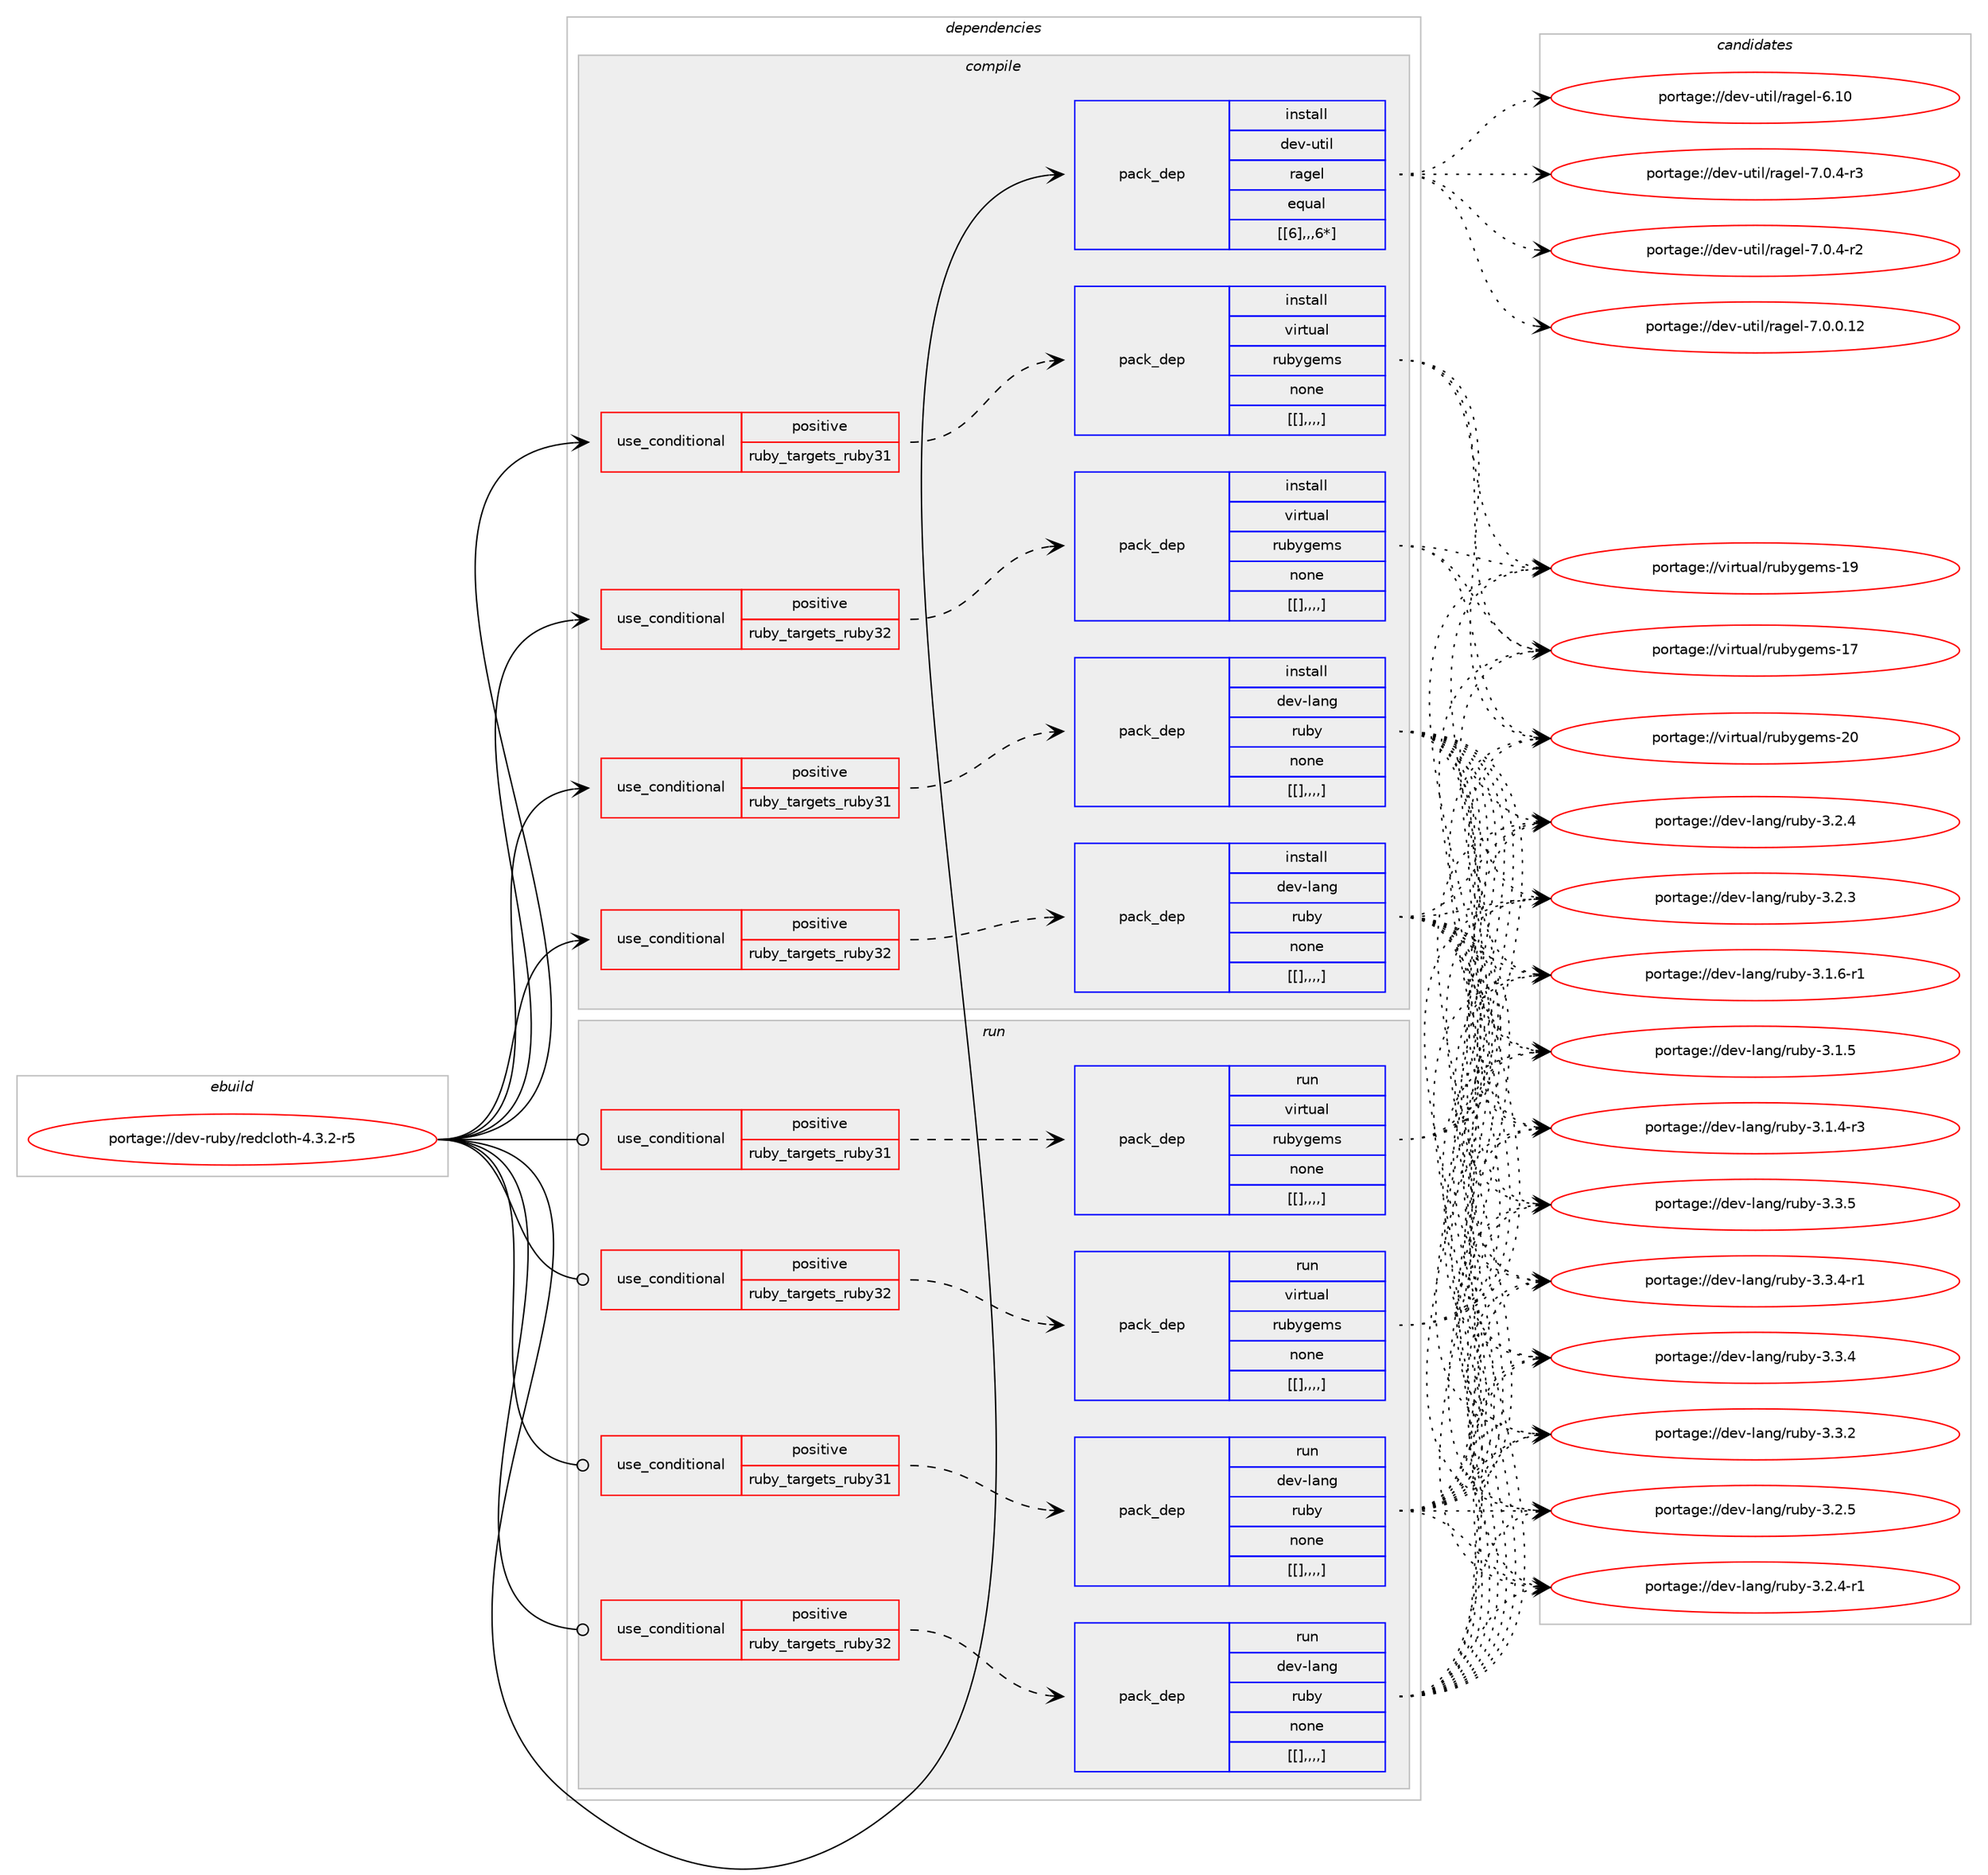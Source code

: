 digraph prolog {

# *************
# Graph options
# *************

newrank=true;
concentrate=true;
compound=true;
graph [rankdir=LR,fontname=Helvetica,fontsize=10,ranksep=1.5];#, ranksep=2.5, nodesep=0.2];
edge  [arrowhead=vee];
node  [fontname=Helvetica,fontsize=10];

# **********
# The ebuild
# **********

subgraph cluster_leftcol {
color=gray;
label=<<i>ebuild</i>>;
id [label="portage://dev-ruby/redcloth-4.3.2-r5", color=red, width=4, href="../dev-ruby/redcloth-4.3.2-r5.svg"];
}

# ****************
# The dependencies
# ****************

subgraph cluster_midcol {
color=gray;
label=<<i>dependencies</i>>;
subgraph cluster_compile {
fillcolor="#eeeeee";
style=filled;
label=<<i>compile</i>>;
subgraph cond55613 {
dependency200955 [label=<<TABLE BORDER="0" CELLBORDER="1" CELLSPACING="0" CELLPADDING="4"><TR><TD ROWSPAN="3" CELLPADDING="10">use_conditional</TD></TR><TR><TD>positive</TD></TR><TR><TD>ruby_targets_ruby31</TD></TR></TABLE>>, shape=none, color=red];
subgraph pack143992 {
dependency200956 [label=<<TABLE BORDER="0" CELLBORDER="1" CELLSPACING="0" CELLPADDING="4" WIDTH="220"><TR><TD ROWSPAN="6" CELLPADDING="30">pack_dep</TD></TR><TR><TD WIDTH="110">install</TD></TR><TR><TD>dev-lang</TD></TR><TR><TD>ruby</TD></TR><TR><TD>none</TD></TR><TR><TD>[[],,,,]</TD></TR></TABLE>>, shape=none, color=blue];
}
dependency200955:e -> dependency200956:w [weight=20,style="dashed",arrowhead="vee"];
}
id:e -> dependency200955:w [weight=20,style="solid",arrowhead="vee"];
subgraph cond55614 {
dependency200957 [label=<<TABLE BORDER="0" CELLBORDER="1" CELLSPACING="0" CELLPADDING="4"><TR><TD ROWSPAN="3" CELLPADDING="10">use_conditional</TD></TR><TR><TD>positive</TD></TR><TR><TD>ruby_targets_ruby31</TD></TR></TABLE>>, shape=none, color=red];
subgraph pack143993 {
dependency200958 [label=<<TABLE BORDER="0" CELLBORDER="1" CELLSPACING="0" CELLPADDING="4" WIDTH="220"><TR><TD ROWSPAN="6" CELLPADDING="30">pack_dep</TD></TR><TR><TD WIDTH="110">install</TD></TR><TR><TD>virtual</TD></TR><TR><TD>rubygems</TD></TR><TR><TD>none</TD></TR><TR><TD>[[],,,,]</TD></TR></TABLE>>, shape=none, color=blue];
}
dependency200957:e -> dependency200958:w [weight=20,style="dashed",arrowhead="vee"];
}
id:e -> dependency200957:w [weight=20,style="solid",arrowhead="vee"];
subgraph cond55615 {
dependency200959 [label=<<TABLE BORDER="0" CELLBORDER="1" CELLSPACING="0" CELLPADDING="4"><TR><TD ROWSPAN="3" CELLPADDING="10">use_conditional</TD></TR><TR><TD>positive</TD></TR><TR><TD>ruby_targets_ruby32</TD></TR></TABLE>>, shape=none, color=red];
subgraph pack143994 {
dependency200960 [label=<<TABLE BORDER="0" CELLBORDER="1" CELLSPACING="0" CELLPADDING="4" WIDTH="220"><TR><TD ROWSPAN="6" CELLPADDING="30">pack_dep</TD></TR><TR><TD WIDTH="110">install</TD></TR><TR><TD>dev-lang</TD></TR><TR><TD>ruby</TD></TR><TR><TD>none</TD></TR><TR><TD>[[],,,,]</TD></TR></TABLE>>, shape=none, color=blue];
}
dependency200959:e -> dependency200960:w [weight=20,style="dashed",arrowhead="vee"];
}
id:e -> dependency200959:w [weight=20,style="solid",arrowhead="vee"];
subgraph cond55616 {
dependency200961 [label=<<TABLE BORDER="0" CELLBORDER="1" CELLSPACING="0" CELLPADDING="4"><TR><TD ROWSPAN="3" CELLPADDING="10">use_conditional</TD></TR><TR><TD>positive</TD></TR><TR><TD>ruby_targets_ruby32</TD></TR></TABLE>>, shape=none, color=red];
subgraph pack143995 {
dependency200962 [label=<<TABLE BORDER="0" CELLBORDER="1" CELLSPACING="0" CELLPADDING="4" WIDTH="220"><TR><TD ROWSPAN="6" CELLPADDING="30">pack_dep</TD></TR><TR><TD WIDTH="110">install</TD></TR><TR><TD>virtual</TD></TR><TR><TD>rubygems</TD></TR><TR><TD>none</TD></TR><TR><TD>[[],,,,]</TD></TR></TABLE>>, shape=none, color=blue];
}
dependency200961:e -> dependency200962:w [weight=20,style="dashed",arrowhead="vee"];
}
id:e -> dependency200961:w [weight=20,style="solid",arrowhead="vee"];
subgraph pack143996 {
dependency200963 [label=<<TABLE BORDER="0" CELLBORDER="1" CELLSPACING="0" CELLPADDING="4" WIDTH="220"><TR><TD ROWSPAN="6" CELLPADDING="30">pack_dep</TD></TR><TR><TD WIDTH="110">install</TD></TR><TR><TD>dev-util</TD></TR><TR><TD>ragel</TD></TR><TR><TD>equal</TD></TR><TR><TD>[[6],,,6*]</TD></TR></TABLE>>, shape=none, color=blue];
}
id:e -> dependency200963:w [weight=20,style="solid",arrowhead="vee"];
}
subgraph cluster_compileandrun {
fillcolor="#eeeeee";
style=filled;
label=<<i>compile and run</i>>;
}
subgraph cluster_run {
fillcolor="#eeeeee";
style=filled;
label=<<i>run</i>>;
subgraph cond55617 {
dependency200964 [label=<<TABLE BORDER="0" CELLBORDER="1" CELLSPACING="0" CELLPADDING="4"><TR><TD ROWSPAN="3" CELLPADDING="10">use_conditional</TD></TR><TR><TD>positive</TD></TR><TR><TD>ruby_targets_ruby31</TD></TR></TABLE>>, shape=none, color=red];
subgraph pack143997 {
dependency200965 [label=<<TABLE BORDER="0" CELLBORDER="1" CELLSPACING="0" CELLPADDING="4" WIDTH="220"><TR><TD ROWSPAN="6" CELLPADDING="30">pack_dep</TD></TR><TR><TD WIDTH="110">run</TD></TR><TR><TD>dev-lang</TD></TR><TR><TD>ruby</TD></TR><TR><TD>none</TD></TR><TR><TD>[[],,,,]</TD></TR></TABLE>>, shape=none, color=blue];
}
dependency200964:e -> dependency200965:w [weight=20,style="dashed",arrowhead="vee"];
}
id:e -> dependency200964:w [weight=20,style="solid",arrowhead="odot"];
subgraph cond55618 {
dependency200966 [label=<<TABLE BORDER="0" CELLBORDER="1" CELLSPACING="0" CELLPADDING="4"><TR><TD ROWSPAN="3" CELLPADDING="10">use_conditional</TD></TR><TR><TD>positive</TD></TR><TR><TD>ruby_targets_ruby31</TD></TR></TABLE>>, shape=none, color=red];
subgraph pack143998 {
dependency200967 [label=<<TABLE BORDER="0" CELLBORDER="1" CELLSPACING="0" CELLPADDING="4" WIDTH="220"><TR><TD ROWSPAN="6" CELLPADDING="30">pack_dep</TD></TR><TR><TD WIDTH="110">run</TD></TR><TR><TD>virtual</TD></TR><TR><TD>rubygems</TD></TR><TR><TD>none</TD></TR><TR><TD>[[],,,,]</TD></TR></TABLE>>, shape=none, color=blue];
}
dependency200966:e -> dependency200967:w [weight=20,style="dashed",arrowhead="vee"];
}
id:e -> dependency200966:w [weight=20,style="solid",arrowhead="odot"];
subgraph cond55619 {
dependency200968 [label=<<TABLE BORDER="0" CELLBORDER="1" CELLSPACING="0" CELLPADDING="4"><TR><TD ROWSPAN="3" CELLPADDING="10">use_conditional</TD></TR><TR><TD>positive</TD></TR><TR><TD>ruby_targets_ruby32</TD></TR></TABLE>>, shape=none, color=red];
subgraph pack143999 {
dependency200969 [label=<<TABLE BORDER="0" CELLBORDER="1" CELLSPACING="0" CELLPADDING="4" WIDTH="220"><TR><TD ROWSPAN="6" CELLPADDING="30">pack_dep</TD></TR><TR><TD WIDTH="110">run</TD></TR><TR><TD>dev-lang</TD></TR><TR><TD>ruby</TD></TR><TR><TD>none</TD></TR><TR><TD>[[],,,,]</TD></TR></TABLE>>, shape=none, color=blue];
}
dependency200968:e -> dependency200969:w [weight=20,style="dashed",arrowhead="vee"];
}
id:e -> dependency200968:w [weight=20,style="solid",arrowhead="odot"];
subgraph cond55620 {
dependency200970 [label=<<TABLE BORDER="0" CELLBORDER="1" CELLSPACING="0" CELLPADDING="4"><TR><TD ROWSPAN="3" CELLPADDING="10">use_conditional</TD></TR><TR><TD>positive</TD></TR><TR><TD>ruby_targets_ruby32</TD></TR></TABLE>>, shape=none, color=red];
subgraph pack144000 {
dependency200971 [label=<<TABLE BORDER="0" CELLBORDER="1" CELLSPACING="0" CELLPADDING="4" WIDTH="220"><TR><TD ROWSPAN="6" CELLPADDING="30">pack_dep</TD></TR><TR><TD WIDTH="110">run</TD></TR><TR><TD>virtual</TD></TR><TR><TD>rubygems</TD></TR><TR><TD>none</TD></TR><TR><TD>[[],,,,]</TD></TR></TABLE>>, shape=none, color=blue];
}
dependency200970:e -> dependency200971:w [weight=20,style="dashed",arrowhead="vee"];
}
id:e -> dependency200970:w [weight=20,style="solid",arrowhead="odot"];
}
}

# **************
# The candidates
# **************

subgraph cluster_choices {
rank=same;
color=gray;
label=<<i>candidates</i>>;

subgraph choice143992 {
color=black;
nodesep=1;
choice10010111845108971101034711411798121455146514653 [label="portage://dev-lang/ruby-3.3.5", color=red, width=4,href="../dev-lang/ruby-3.3.5.svg"];
choice100101118451089711010347114117981214551465146524511449 [label="portage://dev-lang/ruby-3.3.4-r1", color=red, width=4,href="../dev-lang/ruby-3.3.4-r1.svg"];
choice10010111845108971101034711411798121455146514652 [label="portage://dev-lang/ruby-3.3.4", color=red, width=4,href="../dev-lang/ruby-3.3.4.svg"];
choice10010111845108971101034711411798121455146514650 [label="portage://dev-lang/ruby-3.3.2", color=red, width=4,href="../dev-lang/ruby-3.3.2.svg"];
choice10010111845108971101034711411798121455146504653 [label="portage://dev-lang/ruby-3.2.5", color=red, width=4,href="../dev-lang/ruby-3.2.5.svg"];
choice100101118451089711010347114117981214551465046524511449 [label="portage://dev-lang/ruby-3.2.4-r1", color=red, width=4,href="../dev-lang/ruby-3.2.4-r1.svg"];
choice10010111845108971101034711411798121455146504652 [label="portage://dev-lang/ruby-3.2.4", color=red, width=4,href="../dev-lang/ruby-3.2.4.svg"];
choice10010111845108971101034711411798121455146504651 [label="portage://dev-lang/ruby-3.2.3", color=red, width=4,href="../dev-lang/ruby-3.2.3.svg"];
choice100101118451089711010347114117981214551464946544511449 [label="portage://dev-lang/ruby-3.1.6-r1", color=red, width=4,href="../dev-lang/ruby-3.1.6-r1.svg"];
choice10010111845108971101034711411798121455146494653 [label="portage://dev-lang/ruby-3.1.5", color=red, width=4,href="../dev-lang/ruby-3.1.5.svg"];
choice100101118451089711010347114117981214551464946524511451 [label="portage://dev-lang/ruby-3.1.4-r3", color=red, width=4,href="../dev-lang/ruby-3.1.4-r3.svg"];
dependency200956:e -> choice10010111845108971101034711411798121455146514653:w [style=dotted,weight="100"];
dependency200956:e -> choice100101118451089711010347114117981214551465146524511449:w [style=dotted,weight="100"];
dependency200956:e -> choice10010111845108971101034711411798121455146514652:w [style=dotted,weight="100"];
dependency200956:e -> choice10010111845108971101034711411798121455146514650:w [style=dotted,weight="100"];
dependency200956:e -> choice10010111845108971101034711411798121455146504653:w [style=dotted,weight="100"];
dependency200956:e -> choice100101118451089711010347114117981214551465046524511449:w [style=dotted,weight="100"];
dependency200956:e -> choice10010111845108971101034711411798121455146504652:w [style=dotted,weight="100"];
dependency200956:e -> choice10010111845108971101034711411798121455146504651:w [style=dotted,weight="100"];
dependency200956:e -> choice100101118451089711010347114117981214551464946544511449:w [style=dotted,weight="100"];
dependency200956:e -> choice10010111845108971101034711411798121455146494653:w [style=dotted,weight="100"];
dependency200956:e -> choice100101118451089711010347114117981214551464946524511451:w [style=dotted,weight="100"];
}
subgraph choice143993 {
color=black;
nodesep=1;
choice118105114116117971084711411798121103101109115455048 [label="portage://virtual/rubygems-20", color=red, width=4,href="../virtual/rubygems-20.svg"];
choice118105114116117971084711411798121103101109115454957 [label="portage://virtual/rubygems-19", color=red, width=4,href="../virtual/rubygems-19.svg"];
choice118105114116117971084711411798121103101109115454955 [label="portage://virtual/rubygems-17", color=red, width=4,href="../virtual/rubygems-17.svg"];
dependency200958:e -> choice118105114116117971084711411798121103101109115455048:w [style=dotted,weight="100"];
dependency200958:e -> choice118105114116117971084711411798121103101109115454957:w [style=dotted,weight="100"];
dependency200958:e -> choice118105114116117971084711411798121103101109115454955:w [style=dotted,weight="100"];
}
subgraph choice143994 {
color=black;
nodesep=1;
choice10010111845108971101034711411798121455146514653 [label="portage://dev-lang/ruby-3.3.5", color=red, width=4,href="../dev-lang/ruby-3.3.5.svg"];
choice100101118451089711010347114117981214551465146524511449 [label="portage://dev-lang/ruby-3.3.4-r1", color=red, width=4,href="../dev-lang/ruby-3.3.4-r1.svg"];
choice10010111845108971101034711411798121455146514652 [label="portage://dev-lang/ruby-3.3.4", color=red, width=4,href="../dev-lang/ruby-3.3.4.svg"];
choice10010111845108971101034711411798121455146514650 [label="portage://dev-lang/ruby-3.3.2", color=red, width=4,href="../dev-lang/ruby-3.3.2.svg"];
choice10010111845108971101034711411798121455146504653 [label="portage://dev-lang/ruby-3.2.5", color=red, width=4,href="../dev-lang/ruby-3.2.5.svg"];
choice100101118451089711010347114117981214551465046524511449 [label="portage://dev-lang/ruby-3.2.4-r1", color=red, width=4,href="../dev-lang/ruby-3.2.4-r1.svg"];
choice10010111845108971101034711411798121455146504652 [label="portage://dev-lang/ruby-3.2.4", color=red, width=4,href="../dev-lang/ruby-3.2.4.svg"];
choice10010111845108971101034711411798121455146504651 [label="portage://dev-lang/ruby-3.2.3", color=red, width=4,href="../dev-lang/ruby-3.2.3.svg"];
choice100101118451089711010347114117981214551464946544511449 [label="portage://dev-lang/ruby-3.1.6-r1", color=red, width=4,href="../dev-lang/ruby-3.1.6-r1.svg"];
choice10010111845108971101034711411798121455146494653 [label="portage://dev-lang/ruby-3.1.5", color=red, width=4,href="../dev-lang/ruby-3.1.5.svg"];
choice100101118451089711010347114117981214551464946524511451 [label="portage://dev-lang/ruby-3.1.4-r3", color=red, width=4,href="../dev-lang/ruby-3.1.4-r3.svg"];
dependency200960:e -> choice10010111845108971101034711411798121455146514653:w [style=dotted,weight="100"];
dependency200960:e -> choice100101118451089711010347114117981214551465146524511449:w [style=dotted,weight="100"];
dependency200960:e -> choice10010111845108971101034711411798121455146514652:w [style=dotted,weight="100"];
dependency200960:e -> choice10010111845108971101034711411798121455146514650:w [style=dotted,weight="100"];
dependency200960:e -> choice10010111845108971101034711411798121455146504653:w [style=dotted,weight="100"];
dependency200960:e -> choice100101118451089711010347114117981214551465046524511449:w [style=dotted,weight="100"];
dependency200960:e -> choice10010111845108971101034711411798121455146504652:w [style=dotted,weight="100"];
dependency200960:e -> choice10010111845108971101034711411798121455146504651:w [style=dotted,weight="100"];
dependency200960:e -> choice100101118451089711010347114117981214551464946544511449:w [style=dotted,weight="100"];
dependency200960:e -> choice10010111845108971101034711411798121455146494653:w [style=dotted,weight="100"];
dependency200960:e -> choice100101118451089711010347114117981214551464946524511451:w [style=dotted,weight="100"];
}
subgraph choice143995 {
color=black;
nodesep=1;
choice118105114116117971084711411798121103101109115455048 [label="portage://virtual/rubygems-20", color=red, width=4,href="../virtual/rubygems-20.svg"];
choice118105114116117971084711411798121103101109115454957 [label="portage://virtual/rubygems-19", color=red, width=4,href="../virtual/rubygems-19.svg"];
choice118105114116117971084711411798121103101109115454955 [label="portage://virtual/rubygems-17", color=red, width=4,href="../virtual/rubygems-17.svg"];
dependency200962:e -> choice118105114116117971084711411798121103101109115455048:w [style=dotted,weight="100"];
dependency200962:e -> choice118105114116117971084711411798121103101109115454957:w [style=dotted,weight="100"];
dependency200962:e -> choice118105114116117971084711411798121103101109115454955:w [style=dotted,weight="100"];
}
subgraph choice143996 {
color=black;
nodesep=1;
choice1001011184511711610510847114971031011084555464846524511451 [label="portage://dev-util/ragel-7.0.4-r3", color=red, width=4,href="../dev-util/ragel-7.0.4-r3.svg"];
choice1001011184511711610510847114971031011084555464846524511450 [label="portage://dev-util/ragel-7.0.4-r2", color=red, width=4,href="../dev-util/ragel-7.0.4-r2.svg"];
choice100101118451171161051084711497103101108455546484648464950 [label="portage://dev-util/ragel-7.0.0.12", color=red, width=4,href="../dev-util/ragel-7.0.0.12.svg"];
choice1001011184511711610510847114971031011084554464948 [label="portage://dev-util/ragel-6.10", color=red, width=4,href="../dev-util/ragel-6.10.svg"];
dependency200963:e -> choice1001011184511711610510847114971031011084555464846524511451:w [style=dotted,weight="100"];
dependency200963:e -> choice1001011184511711610510847114971031011084555464846524511450:w [style=dotted,weight="100"];
dependency200963:e -> choice100101118451171161051084711497103101108455546484648464950:w [style=dotted,weight="100"];
dependency200963:e -> choice1001011184511711610510847114971031011084554464948:w [style=dotted,weight="100"];
}
subgraph choice143997 {
color=black;
nodesep=1;
choice10010111845108971101034711411798121455146514653 [label="portage://dev-lang/ruby-3.3.5", color=red, width=4,href="../dev-lang/ruby-3.3.5.svg"];
choice100101118451089711010347114117981214551465146524511449 [label="portage://dev-lang/ruby-3.3.4-r1", color=red, width=4,href="../dev-lang/ruby-3.3.4-r1.svg"];
choice10010111845108971101034711411798121455146514652 [label="portage://dev-lang/ruby-3.3.4", color=red, width=4,href="../dev-lang/ruby-3.3.4.svg"];
choice10010111845108971101034711411798121455146514650 [label="portage://dev-lang/ruby-3.3.2", color=red, width=4,href="../dev-lang/ruby-3.3.2.svg"];
choice10010111845108971101034711411798121455146504653 [label="portage://dev-lang/ruby-3.2.5", color=red, width=4,href="../dev-lang/ruby-3.2.5.svg"];
choice100101118451089711010347114117981214551465046524511449 [label="portage://dev-lang/ruby-3.2.4-r1", color=red, width=4,href="../dev-lang/ruby-3.2.4-r1.svg"];
choice10010111845108971101034711411798121455146504652 [label="portage://dev-lang/ruby-3.2.4", color=red, width=4,href="../dev-lang/ruby-3.2.4.svg"];
choice10010111845108971101034711411798121455146504651 [label="portage://dev-lang/ruby-3.2.3", color=red, width=4,href="../dev-lang/ruby-3.2.3.svg"];
choice100101118451089711010347114117981214551464946544511449 [label="portage://dev-lang/ruby-3.1.6-r1", color=red, width=4,href="../dev-lang/ruby-3.1.6-r1.svg"];
choice10010111845108971101034711411798121455146494653 [label="portage://dev-lang/ruby-3.1.5", color=red, width=4,href="../dev-lang/ruby-3.1.5.svg"];
choice100101118451089711010347114117981214551464946524511451 [label="portage://dev-lang/ruby-3.1.4-r3", color=red, width=4,href="../dev-lang/ruby-3.1.4-r3.svg"];
dependency200965:e -> choice10010111845108971101034711411798121455146514653:w [style=dotted,weight="100"];
dependency200965:e -> choice100101118451089711010347114117981214551465146524511449:w [style=dotted,weight="100"];
dependency200965:e -> choice10010111845108971101034711411798121455146514652:w [style=dotted,weight="100"];
dependency200965:e -> choice10010111845108971101034711411798121455146514650:w [style=dotted,weight="100"];
dependency200965:e -> choice10010111845108971101034711411798121455146504653:w [style=dotted,weight="100"];
dependency200965:e -> choice100101118451089711010347114117981214551465046524511449:w [style=dotted,weight="100"];
dependency200965:e -> choice10010111845108971101034711411798121455146504652:w [style=dotted,weight="100"];
dependency200965:e -> choice10010111845108971101034711411798121455146504651:w [style=dotted,weight="100"];
dependency200965:e -> choice100101118451089711010347114117981214551464946544511449:w [style=dotted,weight="100"];
dependency200965:e -> choice10010111845108971101034711411798121455146494653:w [style=dotted,weight="100"];
dependency200965:e -> choice100101118451089711010347114117981214551464946524511451:w [style=dotted,weight="100"];
}
subgraph choice143998 {
color=black;
nodesep=1;
choice118105114116117971084711411798121103101109115455048 [label="portage://virtual/rubygems-20", color=red, width=4,href="../virtual/rubygems-20.svg"];
choice118105114116117971084711411798121103101109115454957 [label="portage://virtual/rubygems-19", color=red, width=4,href="../virtual/rubygems-19.svg"];
choice118105114116117971084711411798121103101109115454955 [label="portage://virtual/rubygems-17", color=red, width=4,href="../virtual/rubygems-17.svg"];
dependency200967:e -> choice118105114116117971084711411798121103101109115455048:w [style=dotted,weight="100"];
dependency200967:e -> choice118105114116117971084711411798121103101109115454957:w [style=dotted,weight="100"];
dependency200967:e -> choice118105114116117971084711411798121103101109115454955:w [style=dotted,weight="100"];
}
subgraph choice143999 {
color=black;
nodesep=1;
choice10010111845108971101034711411798121455146514653 [label="portage://dev-lang/ruby-3.3.5", color=red, width=4,href="../dev-lang/ruby-3.3.5.svg"];
choice100101118451089711010347114117981214551465146524511449 [label="portage://dev-lang/ruby-3.3.4-r1", color=red, width=4,href="../dev-lang/ruby-3.3.4-r1.svg"];
choice10010111845108971101034711411798121455146514652 [label="portage://dev-lang/ruby-3.3.4", color=red, width=4,href="../dev-lang/ruby-3.3.4.svg"];
choice10010111845108971101034711411798121455146514650 [label="portage://dev-lang/ruby-3.3.2", color=red, width=4,href="../dev-lang/ruby-3.3.2.svg"];
choice10010111845108971101034711411798121455146504653 [label="portage://dev-lang/ruby-3.2.5", color=red, width=4,href="../dev-lang/ruby-3.2.5.svg"];
choice100101118451089711010347114117981214551465046524511449 [label="portage://dev-lang/ruby-3.2.4-r1", color=red, width=4,href="../dev-lang/ruby-3.2.4-r1.svg"];
choice10010111845108971101034711411798121455146504652 [label="portage://dev-lang/ruby-3.2.4", color=red, width=4,href="../dev-lang/ruby-3.2.4.svg"];
choice10010111845108971101034711411798121455146504651 [label="portage://dev-lang/ruby-3.2.3", color=red, width=4,href="../dev-lang/ruby-3.2.3.svg"];
choice100101118451089711010347114117981214551464946544511449 [label="portage://dev-lang/ruby-3.1.6-r1", color=red, width=4,href="../dev-lang/ruby-3.1.6-r1.svg"];
choice10010111845108971101034711411798121455146494653 [label="portage://dev-lang/ruby-3.1.5", color=red, width=4,href="../dev-lang/ruby-3.1.5.svg"];
choice100101118451089711010347114117981214551464946524511451 [label="portage://dev-lang/ruby-3.1.4-r3", color=red, width=4,href="../dev-lang/ruby-3.1.4-r3.svg"];
dependency200969:e -> choice10010111845108971101034711411798121455146514653:w [style=dotted,weight="100"];
dependency200969:e -> choice100101118451089711010347114117981214551465146524511449:w [style=dotted,weight="100"];
dependency200969:e -> choice10010111845108971101034711411798121455146514652:w [style=dotted,weight="100"];
dependency200969:e -> choice10010111845108971101034711411798121455146514650:w [style=dotted,weight="100"];
dependency200969:e -> choice10010111845108971101034711411798121455146504653:w [style=dotted,weight="100"];
dependency200969:e -> choice100101118451089711010347114117981214551465046524511449:w [style=dotted,weight="100"];
dependency200969:e -> choice10010111845108971101034711411798121455146504652:w [style=dotted,weight="100"];
dependency200969:e -> choice10010111845108971101034711411798121455146504651:w [style=dotted,weight="100"];
dependency200969:e -> choice100101118451089711010347114117981214551464946544511449:w [style=dotted,weight="100"];
dependency200969:e -> choice10010111845108971101034711411798121455146494653:w [style=dotted,weight="100"];
dependency200969:e -> choice100101118451089711010347114117981214551464946524511451:w [style=dotted,weight="100"];
}
subgraph choice144000 {
color=black;
nodesep=1;
choice118105114116117971084711411798121103101109115455048 [label="portage://virtual/rubygems-20", color=red, width=4,href="../virtual/rubygems-20.svg"];
choice118105114116117971084711411798121103101109115454957 [label="portage://virtual/rubygems-19", color=red, width=4,href="../virtual/rubygems-19.svg"];
choice118105114116117971084711411798121103101109115454955 [label="portage://virtual/rubygems-17", color=red, width=4,href="../virtual/rubygems-17.svg"];
dependency200971:e -> choice118105114116117971084711411798121103101109115455048:w [style=dotted,weight="100"];
dependency200971:e -> choice118105114116117971084711411798121103101109115454957:w [style=dotted,weight="100"];
dependency200971:e -> choice118105114116117971084711411798121103101109115454955:w [style=dotted,weight="100"];
}
}

}
